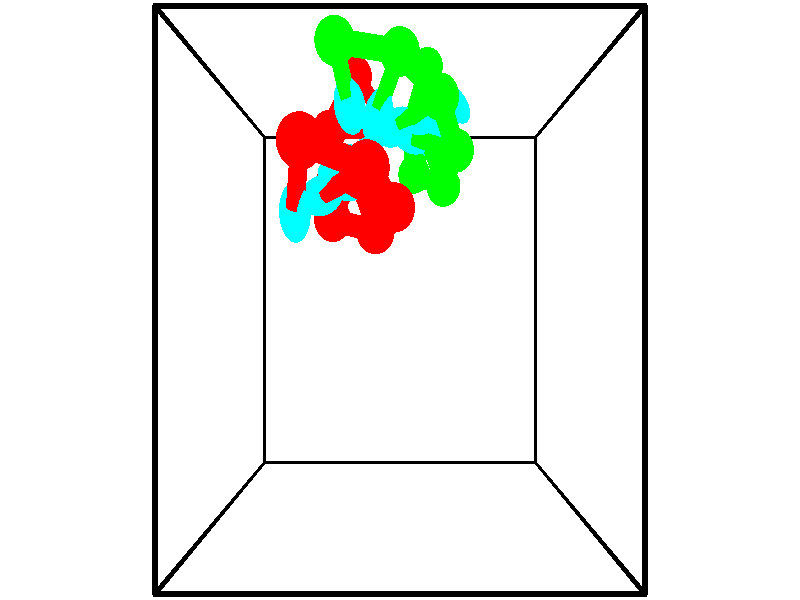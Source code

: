 // switches for output
#declare DRAW_BASES = 1; // possible values are 0, 1; only relevant for DNA ribbons
#declare DRAW_BASES_TYPE = 3; // possible values are 1, 2, 3; only relevant for DNA ribbons
#declare DRAW_FOG = 0; // set to 1 to enable fog

#include "colors.inc"

#include "transforms.inc"
background { rgb <1, 1, 1>}

#default {
   normal{
       ripples 0.25
       frequency 0.20
       turbulence 0.2
       lambda 5
   }
	finish {
		phong 0.1
		phong_size 40.
	}
}

// original window dimensions: 1024x640


// camera settings

camera {
	sky <-0, 1, 0>
	up <-0, 1, 0>
	right 1.6 * <1, 0, 0>
	location <2.5, 2.5, 11.1562>
	look_at <2.5, 2.5, 2.5>
	direction <0, 0, -8.6562>
	angle 67.0682
}


# declare cpy_camera_pos = <2.5, 2.5, 11.1562>;
# if (DRAW_FOG = 1)
fog {
	fog_type 2
	up vnormalize(cpy_camera_pos)
	color rgbt<1,1,1,0.3>
	distance 1e-5
	fog_alt 3e-3
	fog_offset 4
}
# end


// LIGHTS

# declare lum = 6;
global_settings {
	ambient_light rgb lum * <0.05, 0.05, 0.05>
	max_trace_level 15
}# declare cpy_direct_light_amount = 0.25;
light_source
{	1000 * <-1, -1, 1>,
	rgb lum * cpy_direct_light_amount
	parallel
}

light_source
{	1000 * <1, 1, -1>,
	rgb lum * cpy_direct_light_amount
	parallel
}

// strand 0

// nucleotide -1

// particle -1
sphere {
	<1.450270, 3.894143, 4.816975> 0.250000
	pigment { color rgbt <1,0,0,0> }
	no_shadow
}
cylinder {
	<1.382355, 3.556881, 4.612912>,  <1.341606, 3.354524, 4.490474>, 0.100000
	pigment { color rgbt <1,0,0,0> }
	no_shadow
}
cylinder {
	<1.382355, 3.556881, 4.612912>,  <1.450270, 3.894143, 4.816975>, 0.100000
	pigment { color rgbt <1,0,0,0> }
	no_shadow
}

// particle -1
sphere {
	<1.382355, 3.556881, 4.612912> 0.100000
	pigment { color rgbt <1,0,0,0> }
	no_shadow
}
sphere {
	0, 1
	scale<0.080000,0.200000,0.300000>
	matrix <0.421555, 0.405780, -0.810947,
		0.890766, -0.352748, 0.286540,
		-0.169787, -0.843156, -0.510158,
		1.331418, 3.303934, 4.459865>
	pigment { color rgbt <0,1,1,0> }
	no_shadow
}
cylinder {
	<2.137764, 3.706017, 4.570530>,  <1.450270, 3.894143, 4.816975>, 0.130000
	pigment { color rgbt <1,0,0,0> }
	no_shadow
}

// nucleotide -1

// particle -1
sphere {
	<2.137764, 3.706017, 4.570530> 0.250000
	pigment { color rgbt <1,0,0,0> }
	no_shadow
}
cylinder {
	<1.825481, 3.588444, 4.349948>,  <1.638112, 3.517900, 4.217599>, 0.100000
	pigment { color rgbt <1,0,0,0> }
	no_shadow
}
cylinder {
	<1.825481, 3.588444, 4.349948>,  <2.137764, 3.706017, 4.570530>, 0.100000
	pigment { color rgbt <1,0,0,0> }
	no_shadow
}

// particle -1
sphere {
	<1.825481, 3.588444, 4.349948> 0.100000
	pigment { color rgbt <1,0,0,0> }
	no_shadow
}
sphere {
	0, 1
	scale<0.080000,0.200000,0.300000>
	matrix <0.288042, 0.613865, -0.734985,
		0.554556, -0.732648, -0.394581,
		-0.780704, -0.293935, -0.551456,
		1.591270, 3.500264, 4.184512>
	pigment { color rgbt <0,1,1,0> }
	no_shadow
}
cylinder {
	<2.430794, 3.425296, 3.908936>,  <2.137764, 3.706017, 4.570530>, 0.130000
	pigment { color rgbt <1,0,0,0> }
	no_shadow
}

// nucleotide -1

// particle -1
sphere {
	<2.430794, 3.425296, 3.908936> 0.250000
	pigment { color rgbt <1,0,0,0> }
	no_shadow
}
cylinder {
	<2.063845, 3.583317, 3.889501>,  <1.843675, 3.678129, 3.877839>, 0.100000
	pigment { color rgbt <1,0,0,0> }
	no_shadow
}
cylinder {
	<2.063845, 3.583317, 3.889501>,  <2.430794, 3.425296, 3.908936>, 0.100000
	pigment { color rgbt <1,0,0,0> }
	no_shadow
}

// particle -1
sphere {
	<2.063845, 3.583317, 3.889501> 0.100000
	pigment { color rgbt <1,0,0,0> }
	no_shadow
}
sphere {
	0, 1
	scale<0.080000,0.200000,0.300000>
	matrix <0.247294, 0.470043, -0.847293,
		-0.311886, -0.789300, -0.528898,
		-0.917373, 0.395052, -0.048589,
		1.788633, 3.701832, 3.874924>
	pigment { color rgbt <0,1,1,0> }
	no_shadow
}
cylinder {
	<2.179735, 3.248256, 3.275128>,  <2.430794, 3.425296, 3.908936>, 0.130000
	pigment { color rgbt <1,0,0,0> }
	no_shadow
}

// nucleotide -1

// particle -1
sphere {
	<2.179735, 3.248256, 3.275128> 0.250000
	pigment { color rgbt <1,0,0,0> }
	no_shadow
}
cylinder {
	<2.031263, 3.596725, 3.403679>,  <1.942180, 3.805807, 3.480809>, 0.100000
	pigment { color rgbt <1,0,0,0> }
	no_shadow
}
cylinder {
	<2.031263, 3.596725, 3.403679>,  <2.179735, 3.248256, 3.275128>, 0.100000
	pigment { color rgbt <1,0,0,0> }
	no_shadow
}

// particle -1
sphere {
	<2.031263, 3.596725, 3.403679> 0.100000
	pigment { color rgbt <1,0,0,0> }
	no_shadow
}
sphere {
	0, 1
	scale<0.080000,0.200000,0.300000>
	matrix <0.187833, 0.409390, -0.892815,
		-0.909365, -0.271030, -0.315592,
		-0.371179, 0.871174, 0.321376,
		1.919910, 3.858078, 3.500092>
	pigment { color rgbt <0,1,1,0> }
	no_shadow
}
cylinder {
	<1.579664, 3.410929, 2.903592>,  <2.179735, 3.248256, 3.275128>, 0.130000
	pigment { color rgbt <1,0,0,0> }
	no_shadow
}

// nucleotide -1

// particle -1
sphere {
	<1.579664, 3.410929, 2.903592> 0.250000
	pigment { color rgbt <1,0,0,0> }
	no_shadow
}
cylinder {
	<1.780821, 3.728619, 3.040008>,  <1.901515, 3.919232, 3.121857>, 0.100000
	pigment { color rgbt <1,0,0,0> }
	no_shadow
}
cylinder {
	<1.780821, 3.728619, 3.040008>,  <1.579664, 3.410929, 2.903592>, 0.100000
	pigment { color rgbt <1,0,0,0> }
	no_shadow
}

// particle -1
sphere {
	<1.780821, 3.728619, 3.040008> 0.100000
	pigment { color rgbt <1,0,0,0> }
	no_shadow
}
sphere {
	0, 1
	scale<0.080000,0.200000,0.300000>
	matrix <0.121190, 0.325873, -0.937614,
		-0.855811, 0.512850, 0.067627,
		0.502893, 0.794224, 0.341038,
		1.931689, 3.966886, 3.142319>
	pigment { color rgbt <0,1,1,0> }
	no_shadow
}
cylinder {
	<1.497950, 3.852324, 2.406590>,  <1.579664, 3.410929, 2.903592>, 0.130000
	pigment { color rgbt <1,0,0,0> }
	no_shadow
}

// nucleotide -1

// particle -1
sphere {
	<1.497950, 3.852324, 2.406590> 0.250000
	pigment { color rgbt <1,0,0,0> }
	no_shadow
}
cylinder {
	<1.796263, 4.032585, 2.602845>,  <1.975250, 4.140741, 2.720598>, 0.100000
	pigment { color rgbt <1,0,0,0> }
	no_shadow
}
cylinder {
	<1.796263, 4.032585, 2.602845>,  <1.497950, 3.852324, 2.406590>, 0.100000
	pigment { color rgbt <1,0,0,0> }
	no_shadow
}

// particle -1
sphere {
	<1.796263, 4.032585, 2.602845> 0.100000
	pigment { color rgbt <1,0,0,0> }
	no_shadow
}
sphere {
	0, 1
	scale<0.080000,0.200000,0.300000>
	matrix <0.389299, 0.302841, -0.869905,
		-0.540609, 0.839762, 0.050415,
		0.745781, 0.450651, 0.490637,
		2.019997, 4.167780, 2.750036>
	pigment { color rgbt <0,1,1,0> }
	no_shadow
}
cylinder {
	<1.451558, 4.592476, 2.199448>,  <1.497950, 3.852324, 2.406590>, 0.130000
	pigment { color rgbt <1,0,0,0> }
	no_shadow
}

// nucleotide -1

// particle -1
sphere {
	<1.451558, 4.592476, 2.199448> 0.250000
	pigment { color rgbt <1,0,0,0> }
	no_shadow
}
cylinder {
	<1.825489, 4.564163, 2.338639>,  <2.049847, 4.547175, 2.422154>, 0.100000
	pigment { color rgbt <1,0,0,0> }
	no_shadow
}
cylinder {
	<1.825489, 4.564163, 2.338639>,  <1.451558, 4.592476, 2.199448>, 0.100000
	pigment { color rgbt <1,0,0,0> }
	no_shadow
}

// particle -1
sphere {
	<1.825489, 4.564163, 2.338639> 0.100000
	pigment { color rgbt <1,0,0,0> }
	no_shadow
}
sphere {
	0, 1
	scale<0.080000,0.200000,0.300000>
	matrix <0.316689, 0.609499, -0.726787,
		-0.160649, 0.789620, 0.592192,
		0.934826, -0.070783, 0.347979,
		2.105937, 4.542928, 2.443033>
	pigment { color rgbt <0,1,1,0> }
	no_shadow
}
cylinder {
	<1.835613, 5.243023, 2.276598>,  <1.451558, 4.592476, 2.199448>, 0.130000
	pigment { color rgbt <1,0,0,0> }
	no_shadow
}

// nucleotide -1

// particle -1
sphere {
	<1.835613, 5.243023, 2.276598> 0.250000
	pigment { color rgbt <1,0,0,0> }
	no_shadow
}
cylinder {
	<2.106888, 4.962372, 2.189164>,  <2.269653, 4.793981, 2.136703>, 0.100000
	pigment { color rgbt <1,0,0,0> }
	no_shadow
}
cylinder {
	<2.106888, 4.962372, 2.189164>,  <1.835613, 5.243023, 2.276598>, 0.100000
	pigment { color rgbt <1,0,0,0> }
	no_shadow
}

// particle -1
sphere {
	<2.106888, 4.962372, 2.189164> 0.100000
	pigment { color rgbt <1,0,0,0> }
	no_shadow
}
sphere {
	0, 1
	scale<0.080000,0.200000,0.300000>
	matrix <0.368955, 0.582315, -0.724418,
		0.635557, 0.410643, 0.653788,
		0.678188, -0.701628, -0.218586,
		2.310344, 4.751884, 2.123589>
	pigment { color rgbt <0,1,1,0> }
	no_shadow
}
// strand 1

// nucleotide -1

// particle -1
sphere {
	<2.946795, 5.671875, 1.322352> 0.250000
	pigment { color rgbt <0,1,0,0> }
	no_shadow
}
cylinder {
	<3.210171, 5.371330, 1.339857>,  <3.368196, 5.191004, 1.350360>, 0.100000
	pigment { color rgbt <0,1,0,0> }
	no_shadow
}
cylinder {
	<3.210171, 5.371330, 1.339857>,  <2.946795, 5.671875, 1.322352>, 0.100000
	pigment { color rgbt <0,1,0,0> }
	no_shadow
}

// particle -1
sphere {
	<3.210171, 5.371330, 1.339857> 0.100000
	pigment { color rgbt <0,1,0,0> }
	no_shadow
}
sphere {
	0, 1
	scale<0.080000,0.200000,0.300000>
	matrix <-0.577495, -0.467074, 0.669583,
		-0.482673, -0.466135, -0.741448,
		0.658428, -0.751372, 0.043746,
		3.407702, 5.145922, 1.352985>
	pigment { color rgbt <0,1,1,0> }
	no_shadow
}
cylinder {
	<2.654678, 4.871966, 1.135675>,  <2.946795, 5.671875, 1.322352>, 0.130000
	pigment { color rgbt <0,1,0,0> }
	no_shadow
}

// nucleotide -1

// particle -1
sphere {
	<2.654678, 4.871966, 1.135675> 0.250000
	pigment { color rgbt <0,1,0,0> }
	no_shadow
}
cylinder {
	<2.959263, 4.870449, 1.394954>,  <3.142014, 4.869539, 1.550522>, 0.100000
	pigment { color rgbt <0,1,0,0> }
	no_shadow
}
cylinder {
	<2.959263, 4.870449, 1.394954>,  <2.654678, 4.871966, 1.135675>, 0.100000
	pigment { color rgbt <0,1,0,0> }
	no_shadow
}

// particle -1
sphere {
	<2.959263, 4.870449, 1.394954> 0.100000
	pigment { color rgbt <0,1,0,0> }
	no_shadow
}
sphere {
	0, 1
	scale<0.080000,0.200000,0.300000>
	matrix <-0.619054, -0.300783, 0.725466,
		0.192216, -0.953685, -0.231382,
		0.761463, -0.003792, 0.648198,
		3.187701, 4.869311, 1.589414>
	pigment { color rgbt <0,1,1,0> }
	no_shadow
}
cylinder {
	<2.724268, 4.152310, 1.626943>,  <2.654678, 4.871966, 1.135675>, 0.130000
	pigment { color rgbt <0,1,0,0> }
	no_shadow
}

// nucleotide -1

// particle -1
sphere {
	<2.724268, 4.152310, 1.626943> 0.250000
	pigment { color rgbt <0,1,0,0> }
	no_shadow
}
cylinder {
	<2.878719, 4.478485, 1.799438>,  <2.971390, 4.674190, 1.902935>, 0.100000
	pigment { color rgbt <0,1,0,0> }
	no_shadow
}
cylinder {
	<2.878719, 4.478485, 1.799438>,  <2.724268, 4.152310, 1.626943>, 0.100000
	pigment { color rgbt <0,1,0,0> }
	no_shadow
}

// particle -1
sphere {
	<2.878719, 4.478485, 1.799438> 0.100000
	pigment { color rgbt <0,1,0,0> }
	no_shadow
}
sphere {
	0, 1
	scale<0.080000,0.200000,0.300000>
	matrix <-0.472249, -0.226836, 0.851779,
		0.792393, -0.532547, 0.297502,
		0.386128, 0.815438, 0.431238,
		2.994558, 4.723116, 1.928810>
	pigment { color rgbt <0,1,1,0> }
	no_shadow
}
cylinder {
	<3.142401, 3.900245, 2.227790>,  <2.724268, 4.152310, 1.626943>, 0.130000
	pigment { color rgbt <0,1,0,0> }
	no_shadow
}

// nucleotide -1

// particle -1
sphere {
	<3.142401, 3.900245, 2.227790> 0.250000
	pigment { color rgbt <0,1,0,0> }
	no_shadow
}
cylinder {
	<2.982590, 4.264961, 2.265770>,  <2.886703, 4.483791, 2.288558>, 0.100000
	pigment { color rgbt <0,1,0,0> }
	no_shadow
}
cylinder {
	<2.982590, 4.264961, 2.265770>,  <3.142401, 3.900245, 2.227790>, 0.100000
	pigment { color rgbt <0,1,0,0> }
	no_shadow
}

// particle -1
sphere {
	<2.982590, 4.264961, 2.265770> 0.100000
	pigment { color rgbt <0,1,0,0> }
	no_shadow
}
sphere {
	0, 1
	scale<0.080000,0.200000,0.300000>
	matrix <-0.459805, -0.288920, 0.839705,
		0.793068, 0.291827, 0.534677,
		-0.399528, 0.911790, 0.094949,
		2.862731, 4.538498, 2.294255>
	pigment { color rgbt <0,1,1,0> }
	no_shadow
}
cylinder {
	<3.260541, 4.204282, 2.894655>,  <3.142401, 3.900245, 2.227790>, 0.130000
	pigment { color rgbt <0,1,0,0> }
	no_shadow
}

// nucleotide -1

// particle -1
sphere {
	<3.260541, 4.204282, 2.894655> 0.250000
	pigment { color rgbt <0,1,0,0> }
	no_shadow
}
cylinder {
	<2.914600, 4.326786, 2.735539>,  <2.707036, 4.400289, 2.640070>, 0.100000
	pigment { color rgbt <0,1,0,0> }
	no_shadow
}
cylinder {
	<2.914600, 4.326786, 2.735539>,  <3.260541, 4.204282, 2.894655>, 0.100000
	pigment { color rgbt <0,1,0,0> }
	no_shadow
}

// particle -1
sphere {
	<2.914600, 4.326786, 2.735539> 0.100000
	pigment { color rgbt <0,1,0,0> }
	no_shadow
}
sphere {
	0, 1
	scale<0.080000,0.200000,0.300000>
	matrix <-0.497715, -0.419419, 0.759189,
		0.065670, 0.854571, 0.515166,
		-0.864851, 0.306261, -0.397789,
		2.655145, 4.418664, 2.616203>
	pigment { color rgbt <0,1,1,0> }
	no_shadow
}
cylinder {
	<3.012822, 4.690562, 3.352983>,  <3.260541, 4.204282, 2.894655>, 0.130000
	pigment { color rgbt <0,1,0,0> }
	no_shadow
}

// nucleotide -1

// particle -1
sphere {
	<3.012822, 4.690562, 3.352983> 0.250000
	pigment { color rgbt <0,1,0,0> }
	no_shadow
}
cylinder {
	<2.689285, 4.546291, 3.167214>,  <2.495163, 4.459729, 3.055753>, 0.100000
	pigment { color rgbt <0,1,0,0> }
	no_shadow
}
cylinder {
	<2.689285, 4.546291, 3.167214>,  <3.012822, 4.690562, 3.352983>, 0.100000
	pigment { color rgbt <0,1,0,0> }
	no_shadow
}

// particle -1
sphere {
	<2.689285, 4.546291, 3.167214> 0.100000
	pigment { color rgbt <0,1,0,0> }
	no_shadow
}
sphere {
	0, 1
	scale<0.080000,0.200000,0.300000>
	matrix <-0.412941, -0.213882, 0.885288,
		-0.418634, 0.907836, 0.024059,
		-0.808842, -0.360677, -0.464421,
		2.446633, 4.438088, 3.027888>
	pigment { color rgbt <0,1,1,0> }
	no_shadow
}
cylinder {
	<2.498179, 5.087412, 3.607073>,  <3.012822, 4.690562, 3.352983>, 0.130000
	pigment { color rgbt <0,1,0,0> }
	no_shadow
}

// nucleotide -1

// particle -1
sphere {
	<2.498179, 5.087412, 3.607073> 0.250000
	pigment { color rgbt <0,1,0,0> }
	no_shadow
}
cylinder {
	<2.330994, 4.748714, 3.475420>,  <2.230682, 4.545496, 3.396428>, 0.100000
	pigment { color rgbt <0,1,0,0> }
	no_shadow
}
cylinder {
	<2.330994, 4.748714, 3.475420>,  <2.498179, 5.087412, 3.607073>, 0.100000
	pigment { color rgbt <0,1,0,0> }
	no_shadow
}

// particle -1
sphere {
	<2.330994, 4.748714, 3.475420> 0.100000
	pigment { color rgbt <0,1,0,0> }
	no_shadow
}
sphere {
	0, 1
	scale<0.080000,0.200000,0.300000>
	matrix <-0.512328, -0.079491, 0.855103,
		-0.750218, 0.526026, -0.400587,
		-0.417964, -0.846745, -0.329133,
		2.205605, 4.494691, 3.376680>
	pigment { color rgbt <0,1,1,0> }
	no_shadow
}
cylinder {
	<1.693836, 5.168235, 3.698549>,  <2.498179, 5.087412, 3.607073>, 0.130000
	pigment { color rgbt <0,1,0,0> }
	no_shadow
}

// nucleotide -1

// particle -1
sphere {
	<1.693836, 5.168235, 3.698549> 0.250000
	pigment { color rgbt <0,1,0,0> }
	no_shadow
}
cylinder {
	<1.799232, 4.782490, 3.708146>,  <1.862470, 4.551043, 3.713904>, 0.100000
	pigment { color rgbt <0,1,0,0> }
	no_shadow
}
cylinder {
	<1.799232, 4.782490, 3.708146>,  <1.693836, 5.168235, 3.698549>, 0.100000
	pigment { color rgbt <0,1,0,0> }
	no_shadow
}

// particle -1
sphere {
	<1.799232, 4.782490, 3.708146> 0.100000
	pigment { color rgbt <0,1,0,0> }
	no_shadow
}
sphere {
	0, 1
	scale<0.080000,0.200000,0.300000>
	matrix <-0.279339, -0.052470, 0.958758,
		-0.923332, -0.259327, -0.283210,
		0.263491, -0.964364, 0.023993,
		1.878280, 4.493181, 3.715344>
	pigment { color rgbt <0,1,1,0> }
	no_shadow
}
// box output
cylinder {
	<0.000000, 0.000000, 0.000000>,  <5.000000, 0.000000, 0.000000>, 0.025000
	pigment { color rgbt <0,0,0,0> }
	no_shadow
}
cylinder {
	<0.000000, 0.000000, 0.000000>,  <0.000000, 5.000000, 0.000000>, 0.025000
	pigment { color rgbt <0,0,0,0> }
	no_shadow
}
cylinder {
	<0.000000, 0.000000, 0.000000>,  <0.000000, 0.000000, 5.000000>, 0.025000
	pigment { color rgbt <0,0,0,0> }
	no_shadow
}
cylinder {
	<5.000000, 5.000000, 5.000000>,  <0.000000, 5.000000, 5.000000>, 0.025000
	pigment { color rgbt <0,0,0,0> }
	no_shadow
}
cylinder {
	<5.000000, 5.000000, 5.000000>,  <5.000000, 0.000000, 5.000000>, 0.025000
	pigment { color rgbt <0,0,0,0> }
	no_shadow
}
cylinder {
	<5.000000, 5.000000, 5.000000>,  <5.000000, 5.000000, 0.000000>, 0.025000
	pigment { color rgbt <0,0,0,0> }
	no_shadow
}
cylinder {
	<0.000000, 0.000000, 5.000000>,  <0.000000, 5.000000, 5.000000>, 0.025000
	pigment { color rgbt <0,0,0,0> }
	no_shadow
}
cylinder {
	<0.000000, 0.000000, 5.000000>,  <5.000000, 0.000000, 5.000000>, 0.025000
	pigment { color rgbt <0,0,0,0> }
	no_shadow
}
cylinder {
	<5.000000, 5.000000, 0.000000>,  <0.000000, 5.000000, 0.000000>, 0.025000
	pigment { color rgbt <0,0,0,0> }
	no_shadow
}
cylinder {
	<5.000000, 5.000000, 0.000000>,  <5.000000, 0.000000, 0.000000>, 0.025000
	pigment { color rgbt <0,0,0,0> }
	no_shadow
}
cylinder {
	<5.000000, 0.000000, 5.000000>,  <5.000000, 0.000000, 0.000000>, 0.025000
	pigment { color rgbt <0,0,0,0> }
	no_shadow
}
cylinder {
	<0.000000, 5.000000, 0.000000>,  <0.000000, 5.000000, 5.000000>, 0.025000
	pigment { color rgbt <0,0,0,0> }
	no_shadow
}
// end of box output

